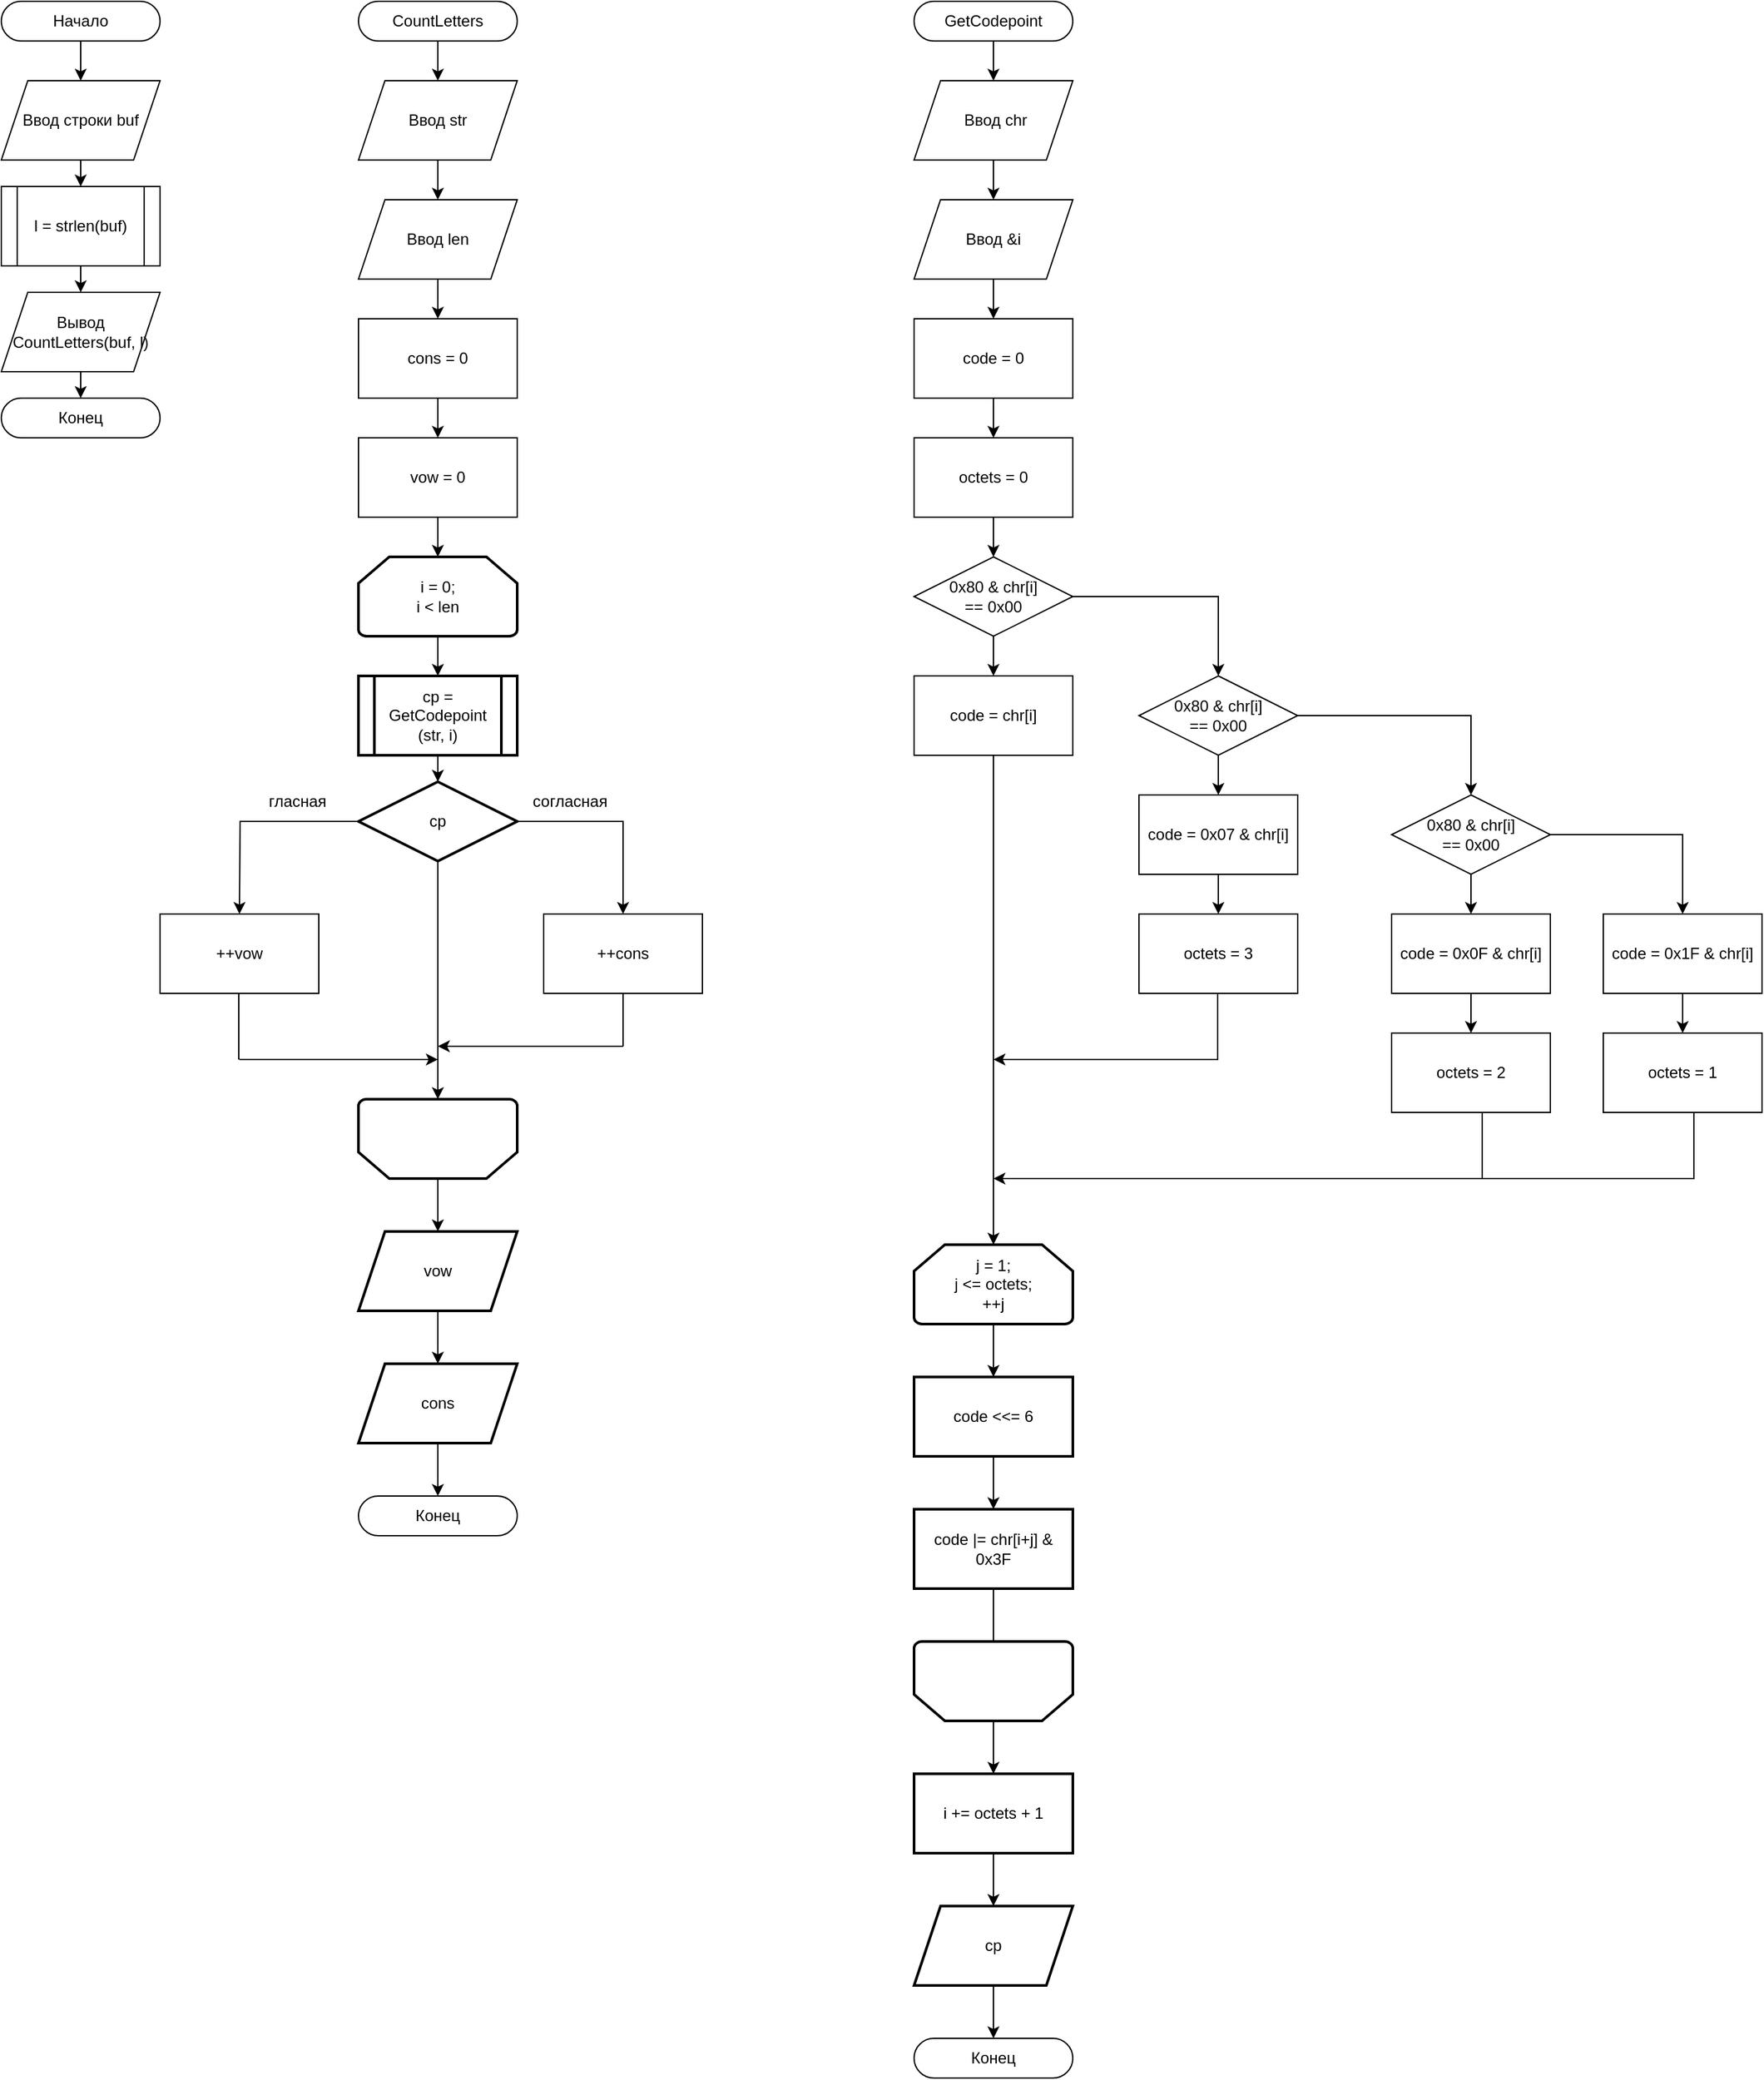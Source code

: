 <mxfile version="24.7.17">
  <diagram id="C5RBs43oDa-KdzZeNtuy" name="Page-1">
    <mxGraphModel dx="969" dy="1452" grid="1" gridSize="10" guides="1" tooltips="1" connect="1" arrows="1" fold="1" page="1" pageScale="1" pageWidth="827" pageHeight="1169" math="0" shadow="0">
      <root>
        <mxCell id="WIyWlLk6GJQsqaUBKTNV-0" />
        <mxCell id="WIyWlLk6GJQsqaUBKTNV-1" parent="WIyWlLk6GJQsqaUBKTNV-0" />
        <mxCell id="bUyvUs3Fg9rZF2IHYynH-4" style="edgeStyle=orthogonalEdgeStyle;rounded=0;orthogonalLoop=1;jettySize=auto;html=1;exitX=0.5;exitY=1;exitDx=0;exitDy=0;entryX=0.5;entryY=0;entryDx=0;entryDy=0;" edge="1" parent="WIyWlLk6GJQsqaUBKTNV-1" source="bUyvUs3Fg9rZF2IHYynH-1">
          <mxGeometry relative="1" as="geometry">
            <mxPoint x="250" y="50" as="targetPoint" />
          </mxGeometry>
        </mxCell>
        <mxCell id="bUyvUs3Fg9rZF2IHYynH-1" value="Начало" style="rounded=1;whiteSpace=wrap;html=1;arcSize=50;" vertex="1" parent="WIyWlLk6GJQsqaUBKTNV-1">
          <mxGeometry x="190" y="-10" width="120" height="30" as="geometry" />
        </mxCell>
        <mxCell id="bUyvUs3Fg9rZF2IHYynH-7" value="" style="edgeStyle=orthogonalEdgeStyle;rounded=0;orthogonalLoop=1;jettySize=auto;html=1;" edge="1" parent="WIyWlLk6GJQsqaUBKTNV-1">
          <mxGeometry relative="1" as="geometry">
            <mxPoint x="250" y="110" as="sourcePoint" />
            <mxPoint x="250" y="130" as="targetPoint" />
          </mxGeometry>
        </mxCell>
        <mxCell id="bUyvUs3Fg9rZF2IHYynH-12" style="edgeStyle=orthogonalEdgeStyle;rounded=0;orthogonalLoop=1;jettySize=auto;html=1;exitX=0.5;exitY=1;exitDx=0;exitDy=0;entryX=0.5;entryY=0;entryDx=0;entryDy=0;" edge="1" parent="WIyWlLk6GJQsqaUBKTNV-1" source="bUyvUs3Fg9rZF2IHYynH-8" target="bUyvUs3Fg9rZF2IHYynH-11">
          <mxGeometry relative="1" as="geometry" />
        </mxCell>
        <mxCell id="bUyvUs3Fg9rZF2IHYynH-8" value="Вывод&lt;div&gt;CountLetters(buf, l)&lt;/div&gt;" style="shape=parallelogram;perimeter=parallelogramPerimeter;whiteSpace=wrap;html=1;fixedSize=1;" vertex="1" parent="WIyWlLk6GJQsqaUBKTNV-1">
          <mxGeometry x="190" y="210" width="120" height="60" as="geometry" />
        </mxCell>
        <mxCell id="bUyvUs3Fg9rZF2IHYynH-10" style="edgeStyle=orthogonalEdgeStyle;rounded=0;orthogonalLoop=1;jettySize=auto;html=1;exitX=0.5;exitY=1;exitDx=0;exitDy=0;entryX=0.5;entryY=0;entryDx=0;entryDy=0;" edge="1" parent="WIyWlLk6GJQsqaUBKTNV-1" source="bUyvUs3Fg9rZF2IHYynH-9" target="bUyvUs3Fg9rZF2IHYynH-8">
          <mxGeometry relative="1" as="geometry" />
        </mxCell>
        <mxCell id="bUyvUs3Fg9rZF2IHYynH-9" value="l = strlen(buf)" style="shape=process;whiteSpace=wrap;html=1;backgroundOutline=1;" vertex="1" parent="WIyWlLk6GJQsqaUBKTNV-1">
          <mxGeometry x="190" y="130" width="120" height="60" as="geometry" />
        </mxCell>
        <mxCell id="bUyvUs3Fg9rZF2IHYynH-11" value="Конец" style="rounded=1;whiteSpace=wrap;html=1;arcSize=50;" vertex="1" parent="WIyWlLk6GJQsqaUBKTNV-1">
          <mxGeometry x="190" y="290" width="120" height="30" as="geometry" />
        </mxCell>
        <mxCell id="bUyvUs3Fg9rZF2IHYynH-13" value="Ввод строки buf" style="shape=parallelogram;perimeter=parallelogramPerimeter;whiteSpace=wrap;html=1;fixedSize=1;" vertex="1" parent="WIyWlLk6GJQsqaUBKTNV-1">
          <mxGeometry x="190" y="50" width="120" height="60" as="geometry" />
        </mxCell>
        <mxCell id="bUyvUs3Fg9rZF2IHYynH-17" value="" style="edgeStyle=orthogonalEdgeStyle;rounded=0;orthogonalLoop=1;jettySize=auto;html=1;" edge="1" parent="WIyWlLk6GJQsqaUBKTNV-1" source="bUyvUs3Fg9rZF2IHYynH-14" target="bUyvUs3Fg9rZF2IHYynH-15">
          <mxGeometry relative="1" as="geometry" />
        </mxCell>
        <mxCell id="bUyvUs3Fg9rZF2IHYynH-14" value="CountLetters" style="rounded=1;whiteSpace=wrap;html=1;arcSize=50;" vertex="1" parent="WIyWlLk6GJQsqaUBKTNV-1">
          <mxGeometry x="460" y="-10" width="120" height="30" as="geometry" />
        </mxCell>
        <mxCell id="bUyvUs3Fg9rZF2IHYynH-19" value="" style="edgeStyle=orthogonalEdgeStyle;rounded=0;orthogonalLoop=1;jettySize=auto;html=1;" edge="1" parent="WIyWlLk6GJQsqaUBKTNV-1" source="bUyvUs3Fg9rZF2IHYynH-15" target="bUyvUs3Fg9rZF2IHYynH-18">
          <mxGeometry relative="1" as="geometry" />
        </mxCell>
        <mxCell id="bUyvUs3Fg9rZF2IHYynH-15" value="Ввод str" style="shape=parallelogram;perimeter=parallelogramPerimeter;whiteSpace=wrap;html=1;fixedSize=1;" vertex="1" parent="WIyWlLk6GJQsqaUBKTNV-1">
          <mxGeometry x="460" y="50" width="120" height="60" as="geometry" />
        </mxCell>
        <mxCell id="bUyvUs3Fg9rZF2IHYynH-22" value="" style="edgeStyle=orthogonalEdgeStyle;rounded=0;orthogonalLoop=1;jettySize=auto;html=1;" edge="1" parent="WIyWlLk6GJQsqaUBKTNV-1" source="bUyvUs3Fg9rZF2IHYynH-18" target="bUyvUs3Fg9rZF2IHYynH-21">
          <mxGeometry relative="1" as="geometry" />
        </mxCell>
        <mxCell id="bUyvUs3Fg9rZF2IHYynH-18" value="Ввод len" style="shape=parallelogram;perimeter=parallelogramPerimeter;whiteSpace=wrap;html=1;fixedSize=1;" vertex="1" parent="WIyWlLk6GJQsqaUBKTNV-1">
          <mxGeometry x="460" y="140" width="120" height="60" as="geometry" />
        </mxCell>
        <mxCell id="bUyvUs3Fg9rZF2IHYynH-24" value="" style="edgeStyle=orthogonalEdgeStyle;rounded=0;orthogonalLoop=1;jettySize=auto;html=1;" edge="1" parent="WIyWlLk6GJQsqaUBKTNV-1" source="bUyvUs3Fg9rZF2IHYynH-21" target="bUyvUs3Fg9rZF2IHYynH-23">
          <mxGeometry relative="1" as="geometry" />
        </mxCell>
        <mxCell id="bUyvUs3Fg9rZF2IHYynH-21" value="cons = 0" style="whiteSpace=wrap;html=1;" vertex="1" parent="WIyWlLk6GJQsqaUBKTNV-1">
          <mxGeometry x="460" y="230" width="120" height="60" as="geometry" />
        </mxCell>
        <mxCell id="bUyvUs3Fg9rZF2IHYynH-26" value="" style="edgeStyle=orthogonalEdgeStyle;rounded=0;orthogonalLoop=1;jettySize=auto;html=1;" edge="1" parent="WIyWlLk6GJQsqaUBKTNV-1" source="bUyvUs3Fg9rZF2IHYynH-23" target="bUyvUs3Fg9rZF2IHYynH-25">
          <mxGeometry relative="1" as="geometry" />
        </mxCell>
        <mxCell id="bUyvUs3Fg9rZF2IHYynH-23" value="vow = 0" style="whiteSpace=wrap;html=1;" vertex="1" parent="WIyWlLk6GJQsqaUBKTNV-1">
          <mxGeometry x="460" y="320" width="120" height="60" as="geometry" />
        </mxCell>
        <mxCell id="bUyvUs3Fg9rZF2IHYynH-29" value="" style="edgeStyle=orthogonalEdgeStyle;rounded=0;orthogonalLoop=1;jettySize=auto;html=1;" edge="1" parent="WIyWlLk6GJQsqaUBKTNV-1" source="bUyvUs3Fg9rZF2IHYynH-25" target="bUyvUs3Fg9rZF2IHYynH-28">
          <mxGeometry relative="1" as="geometry" />
        </mxCell>
        <mxCell id="bUyvUs3Fg9rZF2IHYynH-25" value="i = 0;&lt;div&gt;i &amp;lt; len&lt;/div&gt;" style="strokeWidth=2;html=1;shape=mxgraph.flowchart.loop_limit;whiteSpace=wrap;" vertex="1" parent="WIyWlLk6GJQsqaUBKTNV-1">
          <mxGeometry x="460" y="410" width="120" height="60" as="geometry" />
        </mxCell>
        <mxCell id="bUyvUs3Fg9rZF2IHYynH-28" value="cp = GetCodepoint&lt;div&gt;(str, i)&lt;/div&gt;" style="shape=process;whiteSpace=wrap;html=1;backgroundOutline=1;strokeWidth=2;" vertex="1" parent="WIyWlLk6GJQsqaUBKTNV-1">
          <mxGeometry x="460" y="500" width="120" height="60" as="geometry" />
        </mxCell>
        <mxCell id="bUyvUs3Fg9rZF2IHYynH-31" style="edgeStyle=orthogonalEdgeStyle;rounded=0;orthogonalLoop=1;jettySize=auto;html=1;" edge="1" parent="WIyWlLk6GJQsqaUBKTNV-1" source="bUyvUs3Fg9rZF2IHYynH-30">
          <mxGeometry relative="1" as="geometry">
            <mxPoint x="370" y="680" as="targetPoint" />
          </mxGeometry>
        </mxCell>
        <mxCell id="bUyvUs3Fg9rZF2IHYynH-34" style="edgeStyle=orthogonalEdgeStyle;rounded=0;orthogonalLoop=1;jettySize=auto;html=1;exitX=1;exitY=0.5;exitDx=0;exitDy=0;exitPerimeter=0;entryX=0.5;entryY=0;entryDx=0;entryDy=0;" edge="1" parent="WIyWlLk6GJQsqaUBKTNV-1" source="bUyvUs3Fg9rZF2IHYynH-30" target="bUyvUs3Fg9rZF2IHYynH-33">
          <mxGeometry relative="1" as="geometry" />
        </mxCell>
        <mxCell id="bUyvUs3Fg9rZF2IHYynH-30" value="cp" style="strokeWidth=2;html=1;shape=mxgraph.flowchart.decision;whiteSpace=wrap;" vertex="1" parent="WIyWlLk6GJQsqaUBKTNV-1">
          <mxGeometry x="460" y="580" width="120" height="60" as="geometry" />
        </mxCell>
        <mxCell id="bUyvUs3Fg9rZF2IHYynH-32" value="++vow" style="rounded=0;whiteSpace=wrap;html=1;" vertex="1" parent="WIyWlLk6GJQsqaUBKTNV-1">
          <mxGeometry x="310" y="680" width="120" height="60" as="geometry" />
        </mxCell>
        <mxCell id="bUyvUs3Fg9rZF2IHYynH-33" value="++cons" style="rounded=0;whiteSpace=wrap;html=1;" vertex="1" parent="WIyWlLk6GJQsqaUBKTNV-1">
          <mxGeometry x="600" y="680" width="120" height="60" as="geometry" />
        </mxCell>
        <mxCell id="bUyvUs3Fg9rZF2IHYynH-35" value="гласная" style="text;html=1;align=center;verticalAlign=middle;whiteSpace=wrap;rounded=0;" vertex="1" parent="WIyWlLk6GJQsqaUBKTNV-1">
          <mxGeometry x="384" y="580" width="60" height="30" as="geometry" />
        </mxCell>
        <mxCell id="bUyvUs3Fg9rZF2IHYynH-36" value="согласная" style="text;html=1;align=center;verticalAlign=middle;whiteSpace=wrap;rounded=0;" vertex="1" parent="WIyWlLk6GJQsqaUBKTNV-1">
          <mxGeometry x="590" y="580" width="60" height="30" as="geometry" />
        </mxCell>
        <mxCell id="bUyvUs3Fg9rZF2IHYynH-47" value="" style="edgeStyle=orthogonalEdgeStyle;rounded=0;orthogonalLoop=1;jettySize=auto;html=1;" edge="1" parent="WIyWlLk6GJQsqaUBKTNV-1" source="bUyvUs3Fg9rZF2IHYynH-37" target="bUyvUs3Fg9rZF2IHYynH-46">
          <mxGeometry relative="1" as="geometry" />
        </mxCell>
        <mxCell id="bUyvUs3Fg9rZF2IHYynH-37" value="" style="strokeWidth=2;html=1;shape=mxgraph.flowchart.loop_limit;whiteSpace=wrap;direction=west;" vertex="1" parent="WIyWlLk6GJQsqaUBKTNV-1">
          <mxGeometry x="460" y="820" width="120" height="60" as="geometry" />
        </mxCell>
        <mxCell id="bUyvUs3Fg9rZF2IHYynH-38" style="edgeStyle=orthogonalEdgeStyle;rounded=0;orthogonalLoop=1;jettySize=auto;html=1;exitX=0.5;exitY=1;exitDx=0;exitDy=0;exitPerimeter=0;entryX=0.5;entryY=1;entryDx=0;entryDy=0;entryPerimeter=0;" edge="1" parent="WIyWlLk6GJQsqaUBKTNV-1" source="bUyvUs3Fg9rZF2IHYynH-30" target="bUyvUs3Fg9rZF2IHYynH-37">
          <mxGeometry relative="1" as="geometry" />
        </mxCell>
        <mxCell id="bUyvUs3Fg9rZF2IHYynH-41" value="" style="endArrow=none;html=1;rounded=0;" edge="1" parent="WIyWlLk6GJQsqaUBKTNV-1">
          <mxGeometry width="50" height="50" relative="1" as="geometry">
            <mxPoint x="369.5" y="790" as="sourcePoint" />
            <mxPoint x="369.5" y="740" as="targetPoint" />
          </mxGeometry>
        </mxCell>
        <mxCell id="bUyvUs3Fg9rZF2IHYynH-42" value="" style="endArrow=classic;html=1;rounded=0;" edge="1" parent="WIyWlLk6GJQsqaUBKTNV-1">
          <mxGeometry width="50" height="50" relative="1" as="geometry">
            <mxPoint x="370" y="790" as="sourcePoint" />
            <mxPoint x="520" y="790" as="targetPoint" />
          </mxGeometry>
        </mxCell>
        <mxCell id="bUyvUs3Fg9rZF2IHYynH-43" value="" style="endArrow=classic;html=1;rounded=0;" edge="1" parent="WIyWlLk6GJQsqaUBKTNV-1">
          <mxGeometry width="50" height="50" relative="1" as="geometry">
            <mxPoint x="660" y="780" as="sourcePoint" />
            <mxPoint x="520" y="780" as="targetPoint" />
          </mxGeometry>
        </mxCell>
        <mxCell id="bUyvUs3Fg9rZF2IHYynH-44" value="" style="endArrow=none;html=1;rounded=0;" edge="1" parent="WIyWlLk6GJQsqaUBKTNV-1">
          <mxGeometry width="50" height="50" relative="1" as="geometry">
            <mxPoint x="660" y="780" as="sourcePoint" />
            <mxPoint x="660" y="740" as="targetPoint" />
          </mxGeometry>
        </mxCell>
        <mxCell id="bUyvUs3Fg9rZF2IHYynH-45" style="edgeStyle=orthogonalEdgeStyle;rounded=0;orthogonalLoop=1;jettySize=auto;html=1;exitX=0.5;exitY=1;exitDx=0;exitDy=0;entryX=0.5;entryY=0;entryDx=0;entryDy=0;entryPerimeter=0;" edge="1" parent="WIyWlLk6GJQsqaUBKTNV-1" source="bUyvUs3Fg9rZF2IHYynH-28" target="bUyvUs3Fg9rZF2IHYynH-30">
          <mxGeometry relative="1" as="geometry" />
        </mxCell>
        <mxCell id="bUyvUs3Fg9rZF2IHYynH-49" value="" style="edgeStyle=orthogonalEdgeStyle;rounded=0;orthogonalLoop=1;jettySize=auto;html=1;" edge="1" parent="WIyWlLk6GJQsqaUBKTNV-1" source="bUyvUs3Fg9rZF2IHYynH-46" target="bUyvUs3Fg9rZF2IHYynH-48">
          <mxGeometry relative="1" as="geometry" />
        </mxCell>
        <mxCell id="bUyvUs3Fg9rZF2IHYynH-46" value="vow" style="shape=parallelogram;perimeter=parallelogramPerimeter;whiteSpace=wrap;html=1;fixedSize=1;strokeWidth=2;" vertex="1" parent="WIyWlLk6GJQsqaUBKTNV-1">
          <mxGeometry x="460" y="920" width="120" height="60" as="geometry" />
        </mxCell>
        <mxCell id="bUyvUs3Fg9rZF2IHYynH-51" value="" style="edgeStyle=orthogonalEdgeStyle;rounded=0;orthogonalLoop=1;jettySize=auto;html=1;" edge="1" parent="WIyWlLk6GJQsqaUBKTNV-1" source="bUyvUs3Fg9rZF2IHYynH-48" target="bUyvUs3Fg9rZF2IHYynH-50">
          <mxGeometry relative="1" as="geometry" />
        </mxCell>
        <mxCell id="bUyvUs3Fg9rZF2IHYynH-48" value="cons" style="shape=parallelogram;perimeter=parallelogramPerimeter;whiteSpace=wrap;html=1;fixedSize=1;strokeWidth=2;" vertex="1" parent="WIyWlLk6GJQsqaUBKTNV-1">
          <mxGeometry x="460" y="1020" width="120" height="60" as="geometry" />
        </mxCell>
        <mxCell id="bUyvUs3Fg9rZF2IHYynH-50" value="Конец" style="rounded=1;whiteSpace=wrap;html=1;arcSize=50;" vertex="1" parent="WIyWlLk6GJQsqaUBKTNV-1">
          <mxGeometry x="460" y="1120" width="120" height="30" as="geometry" />
        </mxCell>
        <mxCell id="bUyvUs3Fg9rZF2IHYynH-54" value="" style="edgeStyle=orthogonalEdgeStyle;rounded=0;orthogonalLoop=1;jettySize=auto;html=1;" edge="1" parent="WIyWlLk6GJQsqaUBKTNV-1" source="bUyvUs3Fg9rZF2IHYynH-52" target="bUyvUs3Fg9rZF2IHYynH-53">
          <mxGeometry relative="1" as="geometry" />
        </mxCell>
        <mxCell id="bUyvUs3Fg9rZF2IHYynH-52" value="GetCodepoint" style="rounded=1;whiteSpace=wrap;html=1;arcSize=50;" vertex="1" parent="WIyWlLk6GJQsqaUBKTNV-1">
          <mxGeometry x="880" y="-10" width="120" height="30" as="geometry" />
        </mxCell>
        <mxCell id="bUyvUs3Fg9rZF2IHYynH-56" value="" style="edgeStyle=orthogonalEdgeStyle;rounded=0;orthogonalLoop=1;jettySize=auto;html=1;" edge="1" parent="WIyWlLk6GJQsqaUBKTNV-1" source="bUyvUs3Fg9rZF2IHYynH-53" target="bUyvUs3Fg9rZF2IHYynH-55">
          <mxGeometry relative="1" as="geometry" />
        </mxCell>
        <mxCell id="bUyvUs3Fg9rZF2IHYynH-53" value="&amp;nbsp;Ввод chr" style="shape=parallelogram;perimeter=parallelogramPerimeter;whiteSpace=wrap;html=1;fixedSize=1;" vertex="1" parent="WIyWlLk6GJQsqaUBKTNV-1">
          <mxGeometry x="880" y="50" width="120" height="60" as="geometry" />
        </mxCell>
        <mxCell id="bUyvUs3Fg9rZF2IHYynH-60" value="" style="edgeStyle=orthogonalEdgeStyle;rounded=0;orthogonalLoop=1;jettySize=auto;html=1;" edge="1" parent="WIyWlLk6GJQsqaUBKTNV-1" source="bUyvUs3Fg9rZF2IHYynH-55" target="bUyvUs3Fg9rZF2IHYynH-59">
          <mxGeometry relative="1" as="geometry" />
        </mxCell>
        <mxCell id="bUyvUs3Fg9rZF2IHYynH-55" value="Ввод &amp;amp;i" style="shape=parallelogram;perimeter=parallelogramPerimeter;whiteSpace=wrap;html=1;fixedSize=1;" vertex="1" parent="WIyWlLk6GJQsqaUBKTNV-1">
          <mxGeometry x="880" y="140" width="120" height="60" as="geometry" />
        </mxCell>
        <mxCell id="bUyvUs3Fg9rZF2IHYynH-62" value="" style="edgeStyle=orthogonalEdgeStyle;rounded=0;orthogonalLoop=1;jettySize=auto;html=1;" edge="1" parent="WIyWlLk6GJQsqaUBKTNV-1" source="bUyvUs3Fg9rZF2IHYynH-59" target="bUyvUs3Fg9rZF2IHYynH-61">
          <mxGeometry relative="1" as="geometry" />
        </mxCell>
        <mxCell id="bUyvUs3Fg9rZF2IHYynH-59" value="code = 0" style="whiteSpace=wrap;html=1;" vertex="1" parent="WIyWlLk6GJQsqaUBKTNV-1">
          <mxGeometry x="880" y="230" width="120" height="60" as="geometry" />
        </mxCell>
        <mxCell id="bUyvUs3Fg9rZF2IHYynH-64" value="" style="edgeStyle=orthogonalEdgeStyle;rounded=0;orthogonalLoop=1;jettySize=auto;html=1;" edge="1" parent="WIyWlLk6GJQsqaUBKTNV-1" source="bUyvUs3Fg9rZF2IHYynH-61" target="bUyvUs3Fg9rZF2IHYynH-63">
          <mxGeometry relative="1" as="geometry" />
        </mxCell>
        <mxCell id="bUyvUs3Fg9rZF2IHYynH-61" value="octets = 0" style="whiteSpace=wrap;html=1;" vertex="1" parent="WIyWlLk6GJQsqaUBKTNV-1">
          <mxGeometry x="880" y="320" width="120" height="60" as="geometry" />
        </mxCell>
        <mxCell id="bUyvUs3Fg9rZF2IHYynH-66" value="" style="edgeStyle=orthogonalEdgeStyle;rounded=0;orthogonalLoop=1;jettySize=auto;html=1;" edge="1" parent="WIyWlLk6GJQsqaUBKTNV-1" source="bUyvUs3Fg9rZF2IHYynH-63" target="bUyvUs3Fg9rZF2IHYynH-65">
          <mxGeometry relative="1" as="geometry" />
        </mxCell>
        <mxCell id="bUyvUs3Fg9rZF2IHYynH-78" style="edgeStyle=orthogonalEdgeStyle;rounded=0;orthogonalLoop=1;jettySize=auto;html=1;exitX=1;exitY=0.5;exitDx=0;exitDy=0;entryX=0.5;entryY=0;entryDx=0;entryDy=0;" edge="1" parent="WIyWlLk6GJQsqaUBKTNV-1" source="bUyvUs3Fg9rZF2IHYynH-63" target="bUyvUs3Fg9rZF2IHYynH-68">
          <mxGeometry relative="1" as="geometry" />
        </mxCell>
        <mxCell id="bUyvUs3Fg9rZF2IHYynH-63" value="0x80 &amp;amp; chr[i]&lt;div&gt;== 0x00&lt;/div&gt;" style="rhombus;whiteSpace=wrap;html=1;" vertex="1" parent="WIyWlLk6GJQsqaUBKTNV-1">
          <mxGeometry x="880" y="410" width="120" height="60" as="geometry" />
        </mxCell>
        <mxCell id="bUyvUs3Fg9rZF2IHYynH-83" style="edgeStyle=orthogonalEdgeStyle;rounded=0;orthogonalLoop=1;jettySize=auto;html=1;exitX=0.5;exitY=1;exitDx=0;exitDy=0;" edge="1" parent="WIyWlLk6GJQsqaUBKTNV-1" source="bUyvUs3Fg9rZF2IHYynH-65">
          <mxGeometry relative="1" as="geometry">
            <mxPoint x="940" y="930" as="targetPoint" />
          </mxGeometry>
        </mxCell>
        <mxCell id="bUyvUs3Fg9rZF2IHYynH-65" value="code = chr[i]" style="whiteSpace=wrap;html=1;" vertex="1" parent="WIyWlLk6GJQsqaUBKTNV-1">
          <mxGeometry x="880" y="500" width="120" height="60" as="geometry" />
        </mxCell>
        <mxCell id="bUyvUs3Fg9rZF2IHYynH-67" value="" style="edgeStyle=orthogonalEdgeStyle;rounded=0;orthogonalLoop=1;jettySize=auto;html=1;" edge="1" source="bUyvUs3Fg9rZF2IHYynH-68" target="bUyvUs3Fg9rZF2IHYynH-69" parent="WIyWlLk6GJQsqaUBKTNV-1">
          <mxGeometry relative="1" as="geometry" />
        </mxCell>
        <mxCell id="bUyvUs3Fg9rZF2IHYynH-79" style="edgeStyle=orthogonalEdgeStyle;rounded=0;orthogonalLoop=1;jettySize=auto;html=1;exitX=1;exitY=0.5;exitDx=0;exitDy=0;entryX=0.5;entryY=0;entryDx=0;entryDy=0;" edge="1" parent="WIyWlLk6GJQsqaUBKTNV-1" source="bUyvUs3Fg9rZF2IHYynH-68" target="bUyvUs3Fg9rZF2IHYynH-71">
          <mxGeometry relative="1" as="geometry" />
        </mxCell>
        <mxCell id="bUyvUs3Fg9rZF2IHYynH-68" value="0x80 &amp;amp; chr[i]&lt;div&gt;== 0x00&lt;/div&gt;" style="rhombus;whiteSpace=wrap;html=1;" vertex="1" parent="WIyWlLk6GJQsqaUBKTNV-1">
          <mxGeometry x="1050" y="500" width="120" height="60" as="geometry" />
        </mxCell>
        <mxCell id="bUyvUs3Fg9rZF2IHYynH-75" value="" style="edgeStyle=orthogonalEdgeStyle;rounded=0;orthogonalLoop=1;jettySize=auto;html=1;" edge="1" parent="WIyWlLk6GJQsqaUBKTNV-1" source="bUyvUs3Fg9rZF2IHYynH-69" target="bUyvUs3Fg9rZF2IHYynH-74">
          <mxGeometry relative="1" as="geometry" />
        </mxCell>
        <mxCell id="bUyvUs3Fg9rZF2IHYynH-69" value="code = 0x07 &amp;amp; chr[i]" style="whiteSpace=wrap;html=1;" vertex="1" parent="WIyWlLk6GJQsqaUBKTNV-1">
          <mxGeometry x="1050" y="590" width="120" height="60" as="geometry" />
        </mxCell>
        <mxCell id="bUyvUs3Fg9rZF2IHYynH-70" value="" style="edgeStyle=orthogonalEdgeStyle;rounded=0;orthogonalLoop=1;jettySize=auto;html=1;" edge="1" source="bUyvUs3Fg9rZF2IHYynH-71" target="bUyvUs3Fg9rZF2IHYynH-72" parent="WIyWlLk6GJQsqaUBKTNV-1">
          <mxGeometry relative="1" as="geometry" />
        </mxCell>
        <mxCell id="bUyvUs3Fg9rZF2IHYynH-80" style="edgeStyle=orthogonalEdgeStyle;rounded=0;orthogonalLoop=1;jettySize=auto;html=1;exitX=1;exitY=0.5;exitDx=0;exitDy=0;entryX=0.5;entryY=0;entryDx=0;entryDy=0;" edge="1" parent="WIyWlLk6GJQsqaUBKTNV-1" source="bUyvUs3Fg9rZF2IHYynH-71" target="bUyvUs3Fg9rZF2IHYynH-73">
          <mxGeometry relative="1" as="geometry" />
        </mxCell>
        <mxCell id="bUyvUs3Fg9rZF2IHYynH-71" value="0x80 &amp;amp; chr[i]&lt;div&gt;== 0x00&lt;/div&gt;" style="rhombus;whiteSpace=wrap;html=1;" vertex="1" parent="WIyWlLk6GJQsqaUBKTNV-1">
          <mxGeometry x="1241" y="590" width="120" height="60" as="geometry" />
        </mxCell>
        <mxCell id="bUyvUs3Fg9rZF2IHYynH-81" value="" style="edgeStyle=orthogonalEdgeStyle;rounded=0;orthogonalLoop=1;jettySize=auto;html=1;" edge="1" parent="WIyWlLk6GJQsqaUBKTNV-1" source="bUyvUs3Fg9rZF2IHYynH-72" target="bUyvUs3Fg9rZF2IHYynH-76">
          <mxGeometry relative="1" as="geometry" />
        </mxCell>
        <mxCell id="bUyvUs3Fg9rZF2IHYynH-72" value="code = 0x0F &amp;amp; chr[i]" style="whiteSpace=wrap;html=1;" vertex="1" parent="WIyWlLk6GJQsqaUBKTNV-1">
          <mxGeometry x="1241" y="680" width="120" height="60" as="geometry" />
        </mxCell>
        <mxCell id="bUyvUs3Fg9rZF2IHYynH-82" value="" style="edgeStyle=orthogonalEdgeStyle;rounded=0;orthogonalLoop=1;jettySize=auto;html=1;" edge="1" parent="WIyWlLk6GJQsqaUBKTNV-1" source="bUyvUs3Fg9rZF2IHYynH-73" target="bUyvUs3Fg9rZF2IHYynH-77">
          <mxGeometry relative="1" as="geometry" />
        </mxCell>
        <mxCell id="bUyvUs3Fg9rZF2IHYynH-73" value="code = 0x1F &amp;amp; chr[i]" style="whiteSpace=wrap;html=1;" vertex="1" parent="WIyWlLk6GJQsqaUBKTNV-1">
          <mxGeometry x="1401" y="680" width="120" height="60" as="geometry" />
        </mxCell>
        <mxCell id="bUyvUs3Fg9rZF2IHYynH-74" value="octets = 3" style="whiteSpace=wrap;html=1;" vertex="1" parent="WIyWlLk6GJQsqaUBKTNV-1">
          <mxGeometry x="1050" y="680" width="120" height="60" as="geometry" />
        </mxCell>
        <mxCell id="bUyvUs3Fg9rZF2IHYynH-76" value="octets = 2" style="whiteSpace=wrap;html=1;" vertex="1" parent="WIyWlLk6GJQsqaUBKTNV-1">
          <mxGeometry x="1241" y="770" width="120" height="60" as="geometry" />
        </mxCell>
        <mxCell id="bUyvUs3Fg9rZF2IHYynH-77" value="octets = 1" style="whiteSpace=wrap;html=1;" vertex="1" parent="WIyWlLk6GJQsqaUBKTNV-1">
          <mxGeometry x="1401" y="770" width="120" height="60" as="geometry" />
        </mxCell>
        <mxCell id="bUyvUs3Fg9rZF2IHYynH-86" value="" style="endArrow=none;html=1;rounded=0;" edge="1" parent="WIyWlLk6GJQsqaUBKTNV-1">
          <mxGeometry width="50" height="50" relative="1" as="geometry">
            <mxPoint x="1309.5" y="880" as="sourcePoint" />
            <mxPoint x="1309.5" y="830" as="targetPoint" />
          </mxGeometry>
        </mxCell>
        <mxCell id="bUyvUs3Fg9rZF2IHYynH-88" value="" style="endArrow=none;html=1;rounded=0;" edge="1" parent="WIyWlLk6GJQsqaUBKTNV-1">
          <mxGeometry width="50" height="50" relative="1" as="geometry">
            <mxPoint x="1469.5" y="880" as="sourcePoint" />
            <mxPoint x="1469.5" y="830" as="targetPoint" />
          </mxGeometry>
        </mxCell>
        <mxCell id="bUyvUs3Fg9rZF2IHYynH-89" value="" style="endArrow=classic;html=1;rounded=0;" edge="1" parent="WIyWlLk6GJQsqaUBKTNV-1">
          <mxGeometry width="50" height="50" relative="1" as="geometry">
            <mxPoint x="1470" y="880" as="sourcePoint" />
            <mxPoint x="940" y="880" as="targetPoint" />
          </mxGeometry>
        </mxCell>
        <mxCell id="bUyvUs3Fg9rZF2IHYynH-90" value="" style="endArrow=none;html=1;rounded=0;" edge="1" parent="WIyWlLk6GJQsqaUBKTNV-1">
          <mxGeometry width="50" height="50" relative="1" as="geometry">
            <mxPoint x="1109.5" y="790" as="sourcePoint" />
            <mxPoint x="1109.5" y="740" as="targetPoint" />
          </mxGeometry>
        </mxCell>
        <mxCell id="bUyvUs3Fg9rZF2IHYynH-91" value="" style="endArrow=classic;html=1;rounded=0;" edge="1" parent="WIyWlLk6GJQsqaUBKTNV-1">
          <mxGeometry width="50" height="50" relative="1" as="geometry">
            <mxPoint x="1110" y="790" as="sourcePoint" />
            <mxPoint x="940" y="790" as="targetPoint" />
          </mxGeometry>
        </mxCell>
        <mxCell id="bUyvUs3Fg9rZF2IHYynH-94" value="" style="edgeStyle=orthogonalEdgeStyle;rounded=0;orthogonalLoop=1;jettySize=auto;html=1;" edge="1" parent="WIyWlLk6GJQsqaUBKTNV-1" source="bUyvUs3Fg9rZF2IHYynH-92" target="bUyvUs3Fg9rZF2IHYynH-93">
          <mxGeometry relative="1" as="geometry" />
        </mxCell>
        <mxCell id="bUyvUs3Fg9rZF2IHYynH-92" value="j = 1;&lt;div&gt;j &amp;lt;= octets;&lt;/div&gt;&lt;div&gt;++j&lt;/div&gt;" style="strokeWidth=2;html=1;shape=mxgraph.flowchart.loop_limit;whiteSpace=wrap;" vertex="1" parent="WIyWlLk6GJQsqaUBKTNV-1">
          <mxGeometry x="880" y="930" width="120" height="60" as="geometry" />
        </mxCell>
        <mxCell id="bUyvUs3Fg9rZF2IHYynH-96" value="" style="edgeStyle=orthogonalEdgeStyle;rounded=0;orthogonalLoop=1;jettySize=auto;html=1;" edge="1" parent="WIyWlLk6GJQsqaUBKTNV-1" source="bUyvUs3Fg9rZF2IHYynH-93" target="bUyvUs3Fg9rZF2IHYynH-95">
          <mxGeometry relative="1" as="geometry" />
        </mxCell>
        <mxCell id="bUyvUs3Fg9rZF2IHYynH-93" value="code &amp;lt;&amp;lt;= 6" style="whiteSpace=wrap;html=1;strokeWidth=2;" vertex="1" parent="WIyWlLk6GJQsqaUBKTNV-1">
          <mxGeometry x="880" y="1030" width="120" height="60" as="geometry" />
        </mxCell>
        <mxCell id="bUyvUs3Fg9rZF2IHYynH-99" value="" style="edgeStyle=orthogonalEdgeStyle;rounded=0;orthogonalLoop=1;jettySize=auto;html=1;" edge="1" parent="WIyWlLk6GJQsqaUBKTNV-1" source="bUyvUs3Fg9rZF2IHYynH-95" target="bUyvUs3Fg9rZF2IHYynH-98">
          <mxGeometry relative="1" as="geometry" />
        </mxCell>
        <mxCell id="bUyvUs3Fg9rZF2IHYynH-95" value="code |= chr[i+j] &amp;amp; 0x3F" style="whiteSpace=wrap;html=1;strokeWidth=2;" vertex="1" parent="WIyWlLk6GJQsqaUBKTNV-1">
          <mxGeometry x="880" y="1130" width="120" height="60" as="geometry" />
        </mxCell>
        <mxCell id="bUyvUs3Fg9rZF2IHYynH-101" value="" style="edgeStyle=orthogonalEdgeStyle;rounded=0;orthogonalLoop=1;jettySize=auto;html=1;" edge="1" parent="WIyWlLk6GJQsqaUBKTNV-1" source="bUyvUs3Fg9rZF2IHYynH-98" target="bUyvUs3Fg9rZF2IHYynH-100">
          <mxGeometry relative="1" as="geometry" />
        </mxCell>
        <mxCell id="bUyvUs3Fg9rZF2IHYynH-98" value="i += octets + 1" style="whiteSpace=wrap;html=1;strokeWidth=2;" vertex="1" parent="WIyWlLk6GJQsqaUBKTNV-1">
          <mxGeometry x="880" y="1330" width="120" height="60" as="geometry" />
        </mxCell>
        <mxCell id="bUyvUs3Fg9rZF2IHYynH-105" value="" style="edgeStyle=orthogonalEdgeStyle;rounded=0;orthogonalLoop=1;jettySize=auto;html=1;" edge="1" parent="WIyWlLk6GJQsqaUBKTNV-1" source="bUyvUs3Fg9rZF2IHYynH-100" target="bUyvUs3Fg9rZF2IHYynH-104">
          <mxGeometry relative="1" as="geometry" />
        </mxCell>
        <mxCell id="bUyvUs3Fg9rZF2IHYynH-100" value="cp" style="shape=parallelogram;perimeter=parallelogramPerimeter;whiteSpace=wrap;html=1;fixedSize=1;strokeWidth=2;" vertex="1" parent="WIyWlLk6GJQsqaUBKTNV-1">
          <mxGeometry x="880" y="1430" width="120" height="60" as="geometry" />
        </mxCell>
        <mxCell id="bUyvUs3Fg9rZF2IHYynH-103" value="" style="strokeWidth=2;html=1;shape=mxgraph.flowchart.loop_limit;whiteSpace=wrap;direction=west;" vertex="1" parent="WIyWlLk6GJQsqaUBKTNV-1">
          <mxGeometry x="880" y="1230" width="120" height="60" as="geometry" />
        </mxCell>
        <mxCell id="bUyvUs3Fg9rZF2IHYynH-104" value="Конец" style="rounded=1;whiteSpace=wrap;html=1;arcSize=50;" vertex="1" parent="WIyWlLk6GJQsqaUBKTNV-1">
          <mxGeometry x="880" y="1530" width="120" height="30" as="geometry" />
        </mxCell>
      </root>
    </mxGraphModel>
  </diagram>
</mxfile>
